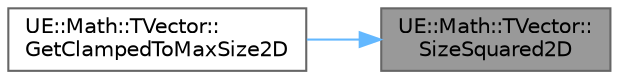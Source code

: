 digraph "UE::Math::TVector::SizeSquared2D"
{
 // INTERACTIVE_SVG=YES
 // LATEX_PDF_SIZE
  bgcolor="transparent";
  edge [fontname=Helvetica,fontsize=10,labelfontname=Helvetica,labelfontsize=10];
  node [fontname=Helvetica,fontsize=10,shape=box,height=0.2,width=0.4];
  rankdir="RL";
  Node1 [id="Node000001",label="UE::Math::TVector::\lSizeSquared2D",height=0.2,width=0.4,color="gray40", fillcolor="grey60", style="filled", fontcolor="black",tooltip="Get the squared length of the 2D components of this vector."];
  Node1 -> Node2 [id="edge1_Node000001_Node000002",dir="back",color="steelblue1",style="solid",tooltip=" "];
  Node2 [id="Node000002",label="UE::Math::TVector::\lGetClampedToMaxSize2D",height=0.2,width=0.4,color="grey40", fillcolor="white", style="filled",URL="$de/d77/structUE_1_1Math_1_1TVector.html#a00378bcda546ccbf2d165056a13ff249",tooltip="Create a copy of this vector, with the maximum 2D magnitude clamped to MaxSize."];
}
